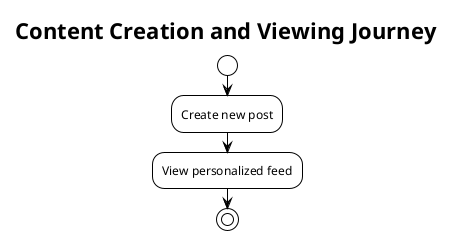 @startuml
!theme plain
title Content Creation and Viewing Journey

start
:Create new post;
:View personalized feed;
stop
@enduml
